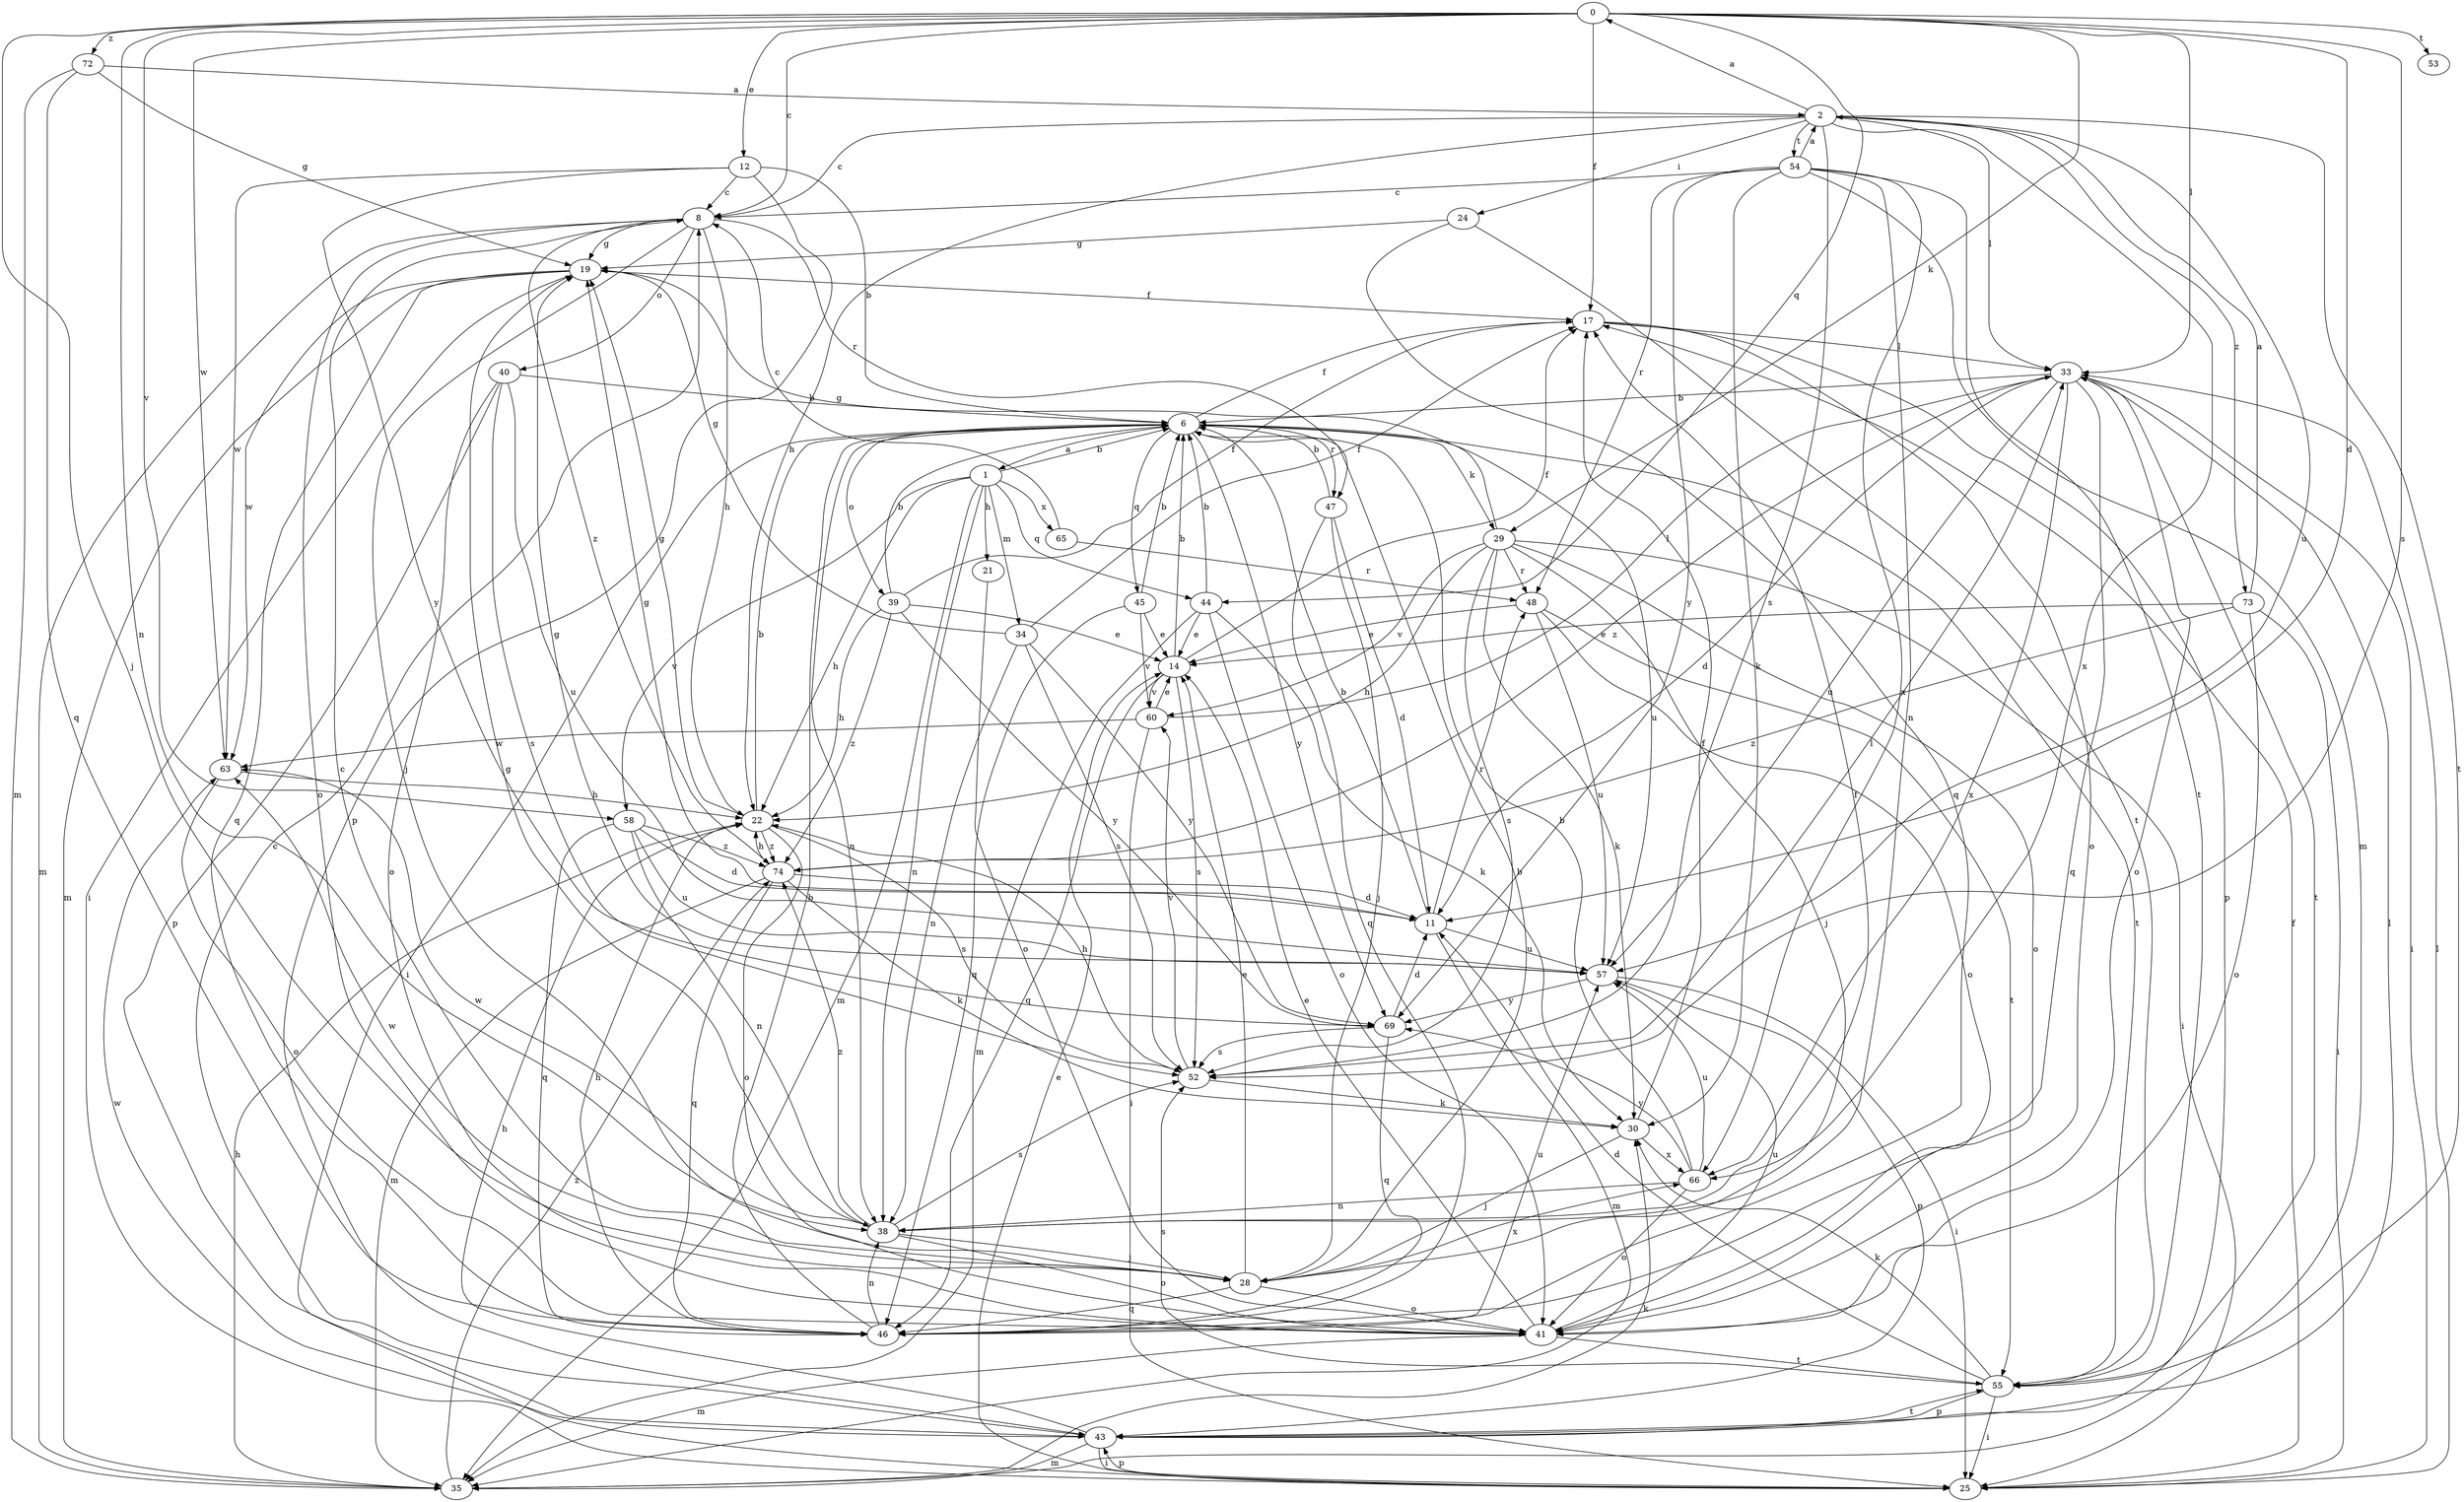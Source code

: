 strict digraph  {
0;
1;
2;
6;
8;
11;
12;
14;
17;
19;
21;
22;
24;
25;
28;
29;
30;
33;
34;
35;
38;
39;
40;
41;
43;
44;
45;
46;
47;
48;
52;
53;
54;
55;
57;
58;
60;
63;
65;
66;
69;
72;
73;
74;
0 -> 8  [label=c];
0 -> 11  [label=d];
0 -> 12  [label=e];
0 -> 17  [label=f];
0 -> 28  [label=j];
0 -> 29  [label=k];
0 -> 33  [label=l];
0 -> 38  [label=n];
0 -> 44  [label=q];
0 -> 52  [label=s];
0 -> 53  [label=t];
0 -> 58  [label=v];
0 -> 63  [label=w];
0 -> 72  [label=z];
1 -> 6  [label=b];
1 -> 21  [label=h];
1 -> 22  [label=h];
1 -> 34  [label=m];
1 -> 35  [label=m];
1 -> 38  [label=n];
1 -> 44  [label=q];
1 -> 58  [label=v];
1 -> 65  [label=x];
2 -> 0  [label=a];
2 -> 8  [label=c];
2 -> 22  [label=h];
2 -> 24  [label=i];
2 -> 33  [label=l];
2 -> 52  [label=s];
2 -> 54  [label=t];
2 -> 55  [label=t];
2 -> 57  [label=u];
2 -> 66  [label=x];
2 -> 73  [label=z];
6 -> 1  [label=a];
6 -> 17  [label=f];
6 -> 25  [label=i];
6 -> 29  [label=k];
6 -> 38  [label=n];
6 -> 39  [label=o];
6 -> 45  [label=q];
6 -> 47  [label=r];
6 -> 55  [label=t];
6 -> 57  [label=u];
6 -> 69  [label=y];
8 -> 19  [label=g];
8 -> 22  [label=h];
8 -> 28  [label=j];
8 -> 35  [label=m];
8 -> 40  [label=o];
8 -> 41  [label=o];
8 -> 47  [label=r];
8 -> 74  [label=z];
11 -> 6  [label=b];
11 -> 19  [label=g];
11 -> 35  [label=m];
11 -> 48  [label=r];
11 -> 57  [label=u];
12 -> 6  [label=b];
12 -> 8  [label=c];
12 -> 43  [label=p];
12 -> 63  [label=w];
12 -> 69  [label=y];
14 -> 6  [label=b];
14 -> 17  [label=f];
14 -> 46  [label=q];
14 -> 52  [label=s];
14 -> 60  [label=v];
17 -> 33  [label=l];
17 -> 41  [label=o];
17 -> 43  [label=p];
19 -> 17  [label=f];
19 -> 25  [label=i];
19 -> 35  [label=m];
19 -> 46  [label=q];
19 -> 63  [label=w];
21 -> 41  [label=o];
22 -> 6  [label=b];
22 -> 19  [label=g];
22 -> 41  [label=o];
22 -> 52  [label=s];
22 -> 74  [label=z];
24 -> 19  [label=g];
24 -> 46  [label=q];
24 -> 55  [label=t];
25 -> 14  [label=e];
25 -> 17  [label=f];
25 -> 33  [label=l];
25 -> 43  [label=p];
28 -> 6  [label=b];
28 -> 8  [label=c];
28 -> 14  [label=e];
28 -> 41  [label=o];
28 -> 46  [label=q];
28 -> 63  [label=w];
28 -> 66  [label=x];
29 -> 19  [label=g];
29 -> 22  [label=h];
29 -> 25  [label=i];
29 -> 28  [label=j];
29 -> 30  [label=k];
29 -> 41  [label=o];
29 -> 48  [label=r];
29 -> 52  [label=s];
29 -> 60  [label=v];
30 -> 17  [label=f];
30 -> 28  [label=j];
30 -> 66  [label=x];
33 -> 6  [label=b];
33 -> 11  [label=d];
33 -> 25  [label=i];
33 -> 41  [label=o];
33 -> 46  [label=q];
33 -> 55  [label=t];
33 -> 57  [label=u];
33 -> 66  [label=x];
33 -> 74  [label=z];
34 -> 17  [label=f];
34 -> 19  [label=g];
34 -> 38  [label=n];
34 -> 52  [label=s];
34 -> 69  [label=y];
35 -> 22  [label=h];
35 -> 30  [label=k];
35 -> 74  [label=z];
38 -> 17  [label=f];
38 -> 19  [label=g];
38 -> 28  [label=j];
38 -> 41  [label=o];
38 -> 52  [label=s];
38 -> 63  [label=w];
38 -> 74  [label=z];
39 -> 6  [label=b];
39 -> 14  [label=e];
39 -> 17  [label=f];
39 -> 22  [label=h];
39 -> 69  [label=y];
39 -> 74  [label=z];
40 -> 6  [label=b];
40 -> 41  [label=o];
40 -> 43  [label=p];
40 -> 52  [label=s];
40 -> 57  [label=u];
41 -> 14  [label=e];
41 -> 35  [label=m];
41 -> 55  [label=t];
41 -> 57  [label=u];
43 -> 8  [label=c];
43 -> 22  [label=h];
43 -> 25  [label=i];
43 -> 33  [label=l];
43 -> 35  [label=m];
43 -> 55  [label=t];
43 -> 63  [label=w];
44 -> 6  [label=b];
44 -> 14  [label=e];
44 -> 30  [label=k];
44 -> 35  [label=m];
44 -> 41  [label=o];
45 -> 6  [label=b];
45 -> 14  [label=e];
45 -> 46  [label=q];
45 -> 60  [label=v];
46 -> 6  [label=b];
46 -> 22  [label=h];
46 -> 38  [label=n];
46 -> 57  [label=u];
47 -> 6  [label=b];
47 -> 11  [label=d];
47 -> 28  [label=j];
47 -> 46  [label=q];
48 -> 14  [label=e];
48 -> 41  [label=o];
48 -> 55  [label=t];
48 -> 57  [label=u];
52 -> 22  [label=h];
52 -> 30  [label=k];
52 -> 33  [label=l];
52 -> 60  [label=v];
54 -> 2  [label=a];
54 -> 8  [label=c];
54 -> 30  [label=k];
54 -> 35  [label=m];
54 -> 38  [label=n];
54 -> 48  [label=r];
54 -> 55  [label=t];
54 -> 66  [label=x];
54 -> 69  [label=y];
55 -> 11  [label=d];
55 -> 25  [label=i];
55 -> 30  [label=k];
55 -> 43  [label=p];
55 -> 52  [label=s];
57 -> 19  [label=g];
57 -> 25  [label=i];
57 -> 43  [label=p];
57 -> 69  [label=y];
58 -> 11  [label=d];
58 -> 38  [label=n];
58 -> 46  [label=q];
58 -> 57  [label=u];
58 -> 74  [label=z];
60 -> 14  [label=e];
60 -> 25  [label=i];
60 -> 33  [label=l];
60 -> 63  [label=w];
63 -> 22  [label=h];
63 -> 41  [label=o];
65 -> 8  [label=c];
65 -> 48  [label=r];
66 -> 6  [label=b];
66 -> 38  [label=n];
66 -> 41  [label=o];
66 -> 57  [label=u];
66 -> 69  [label=y];
69 -> 11  [label=d];
69 -> 46  [label=q];
69 -> 52  [label=s];
72 -> 2  [label=a];
72 -> 19  [label=g];
72 -> 35  [label=m];
72 -> 46  [label=q];
73 -> 2  [label=a];
73 -> 14  [label=e];
73 -> 25  [label=i];
73 -> 41  [label=o];
73 -> 74  [label=z];
74 -> 11  [label=d];
74 -> 22  [label=h];
74 -> 30  [label=k];
74 -> 35  [label=m];
74 -> 46  [label=q];
}
